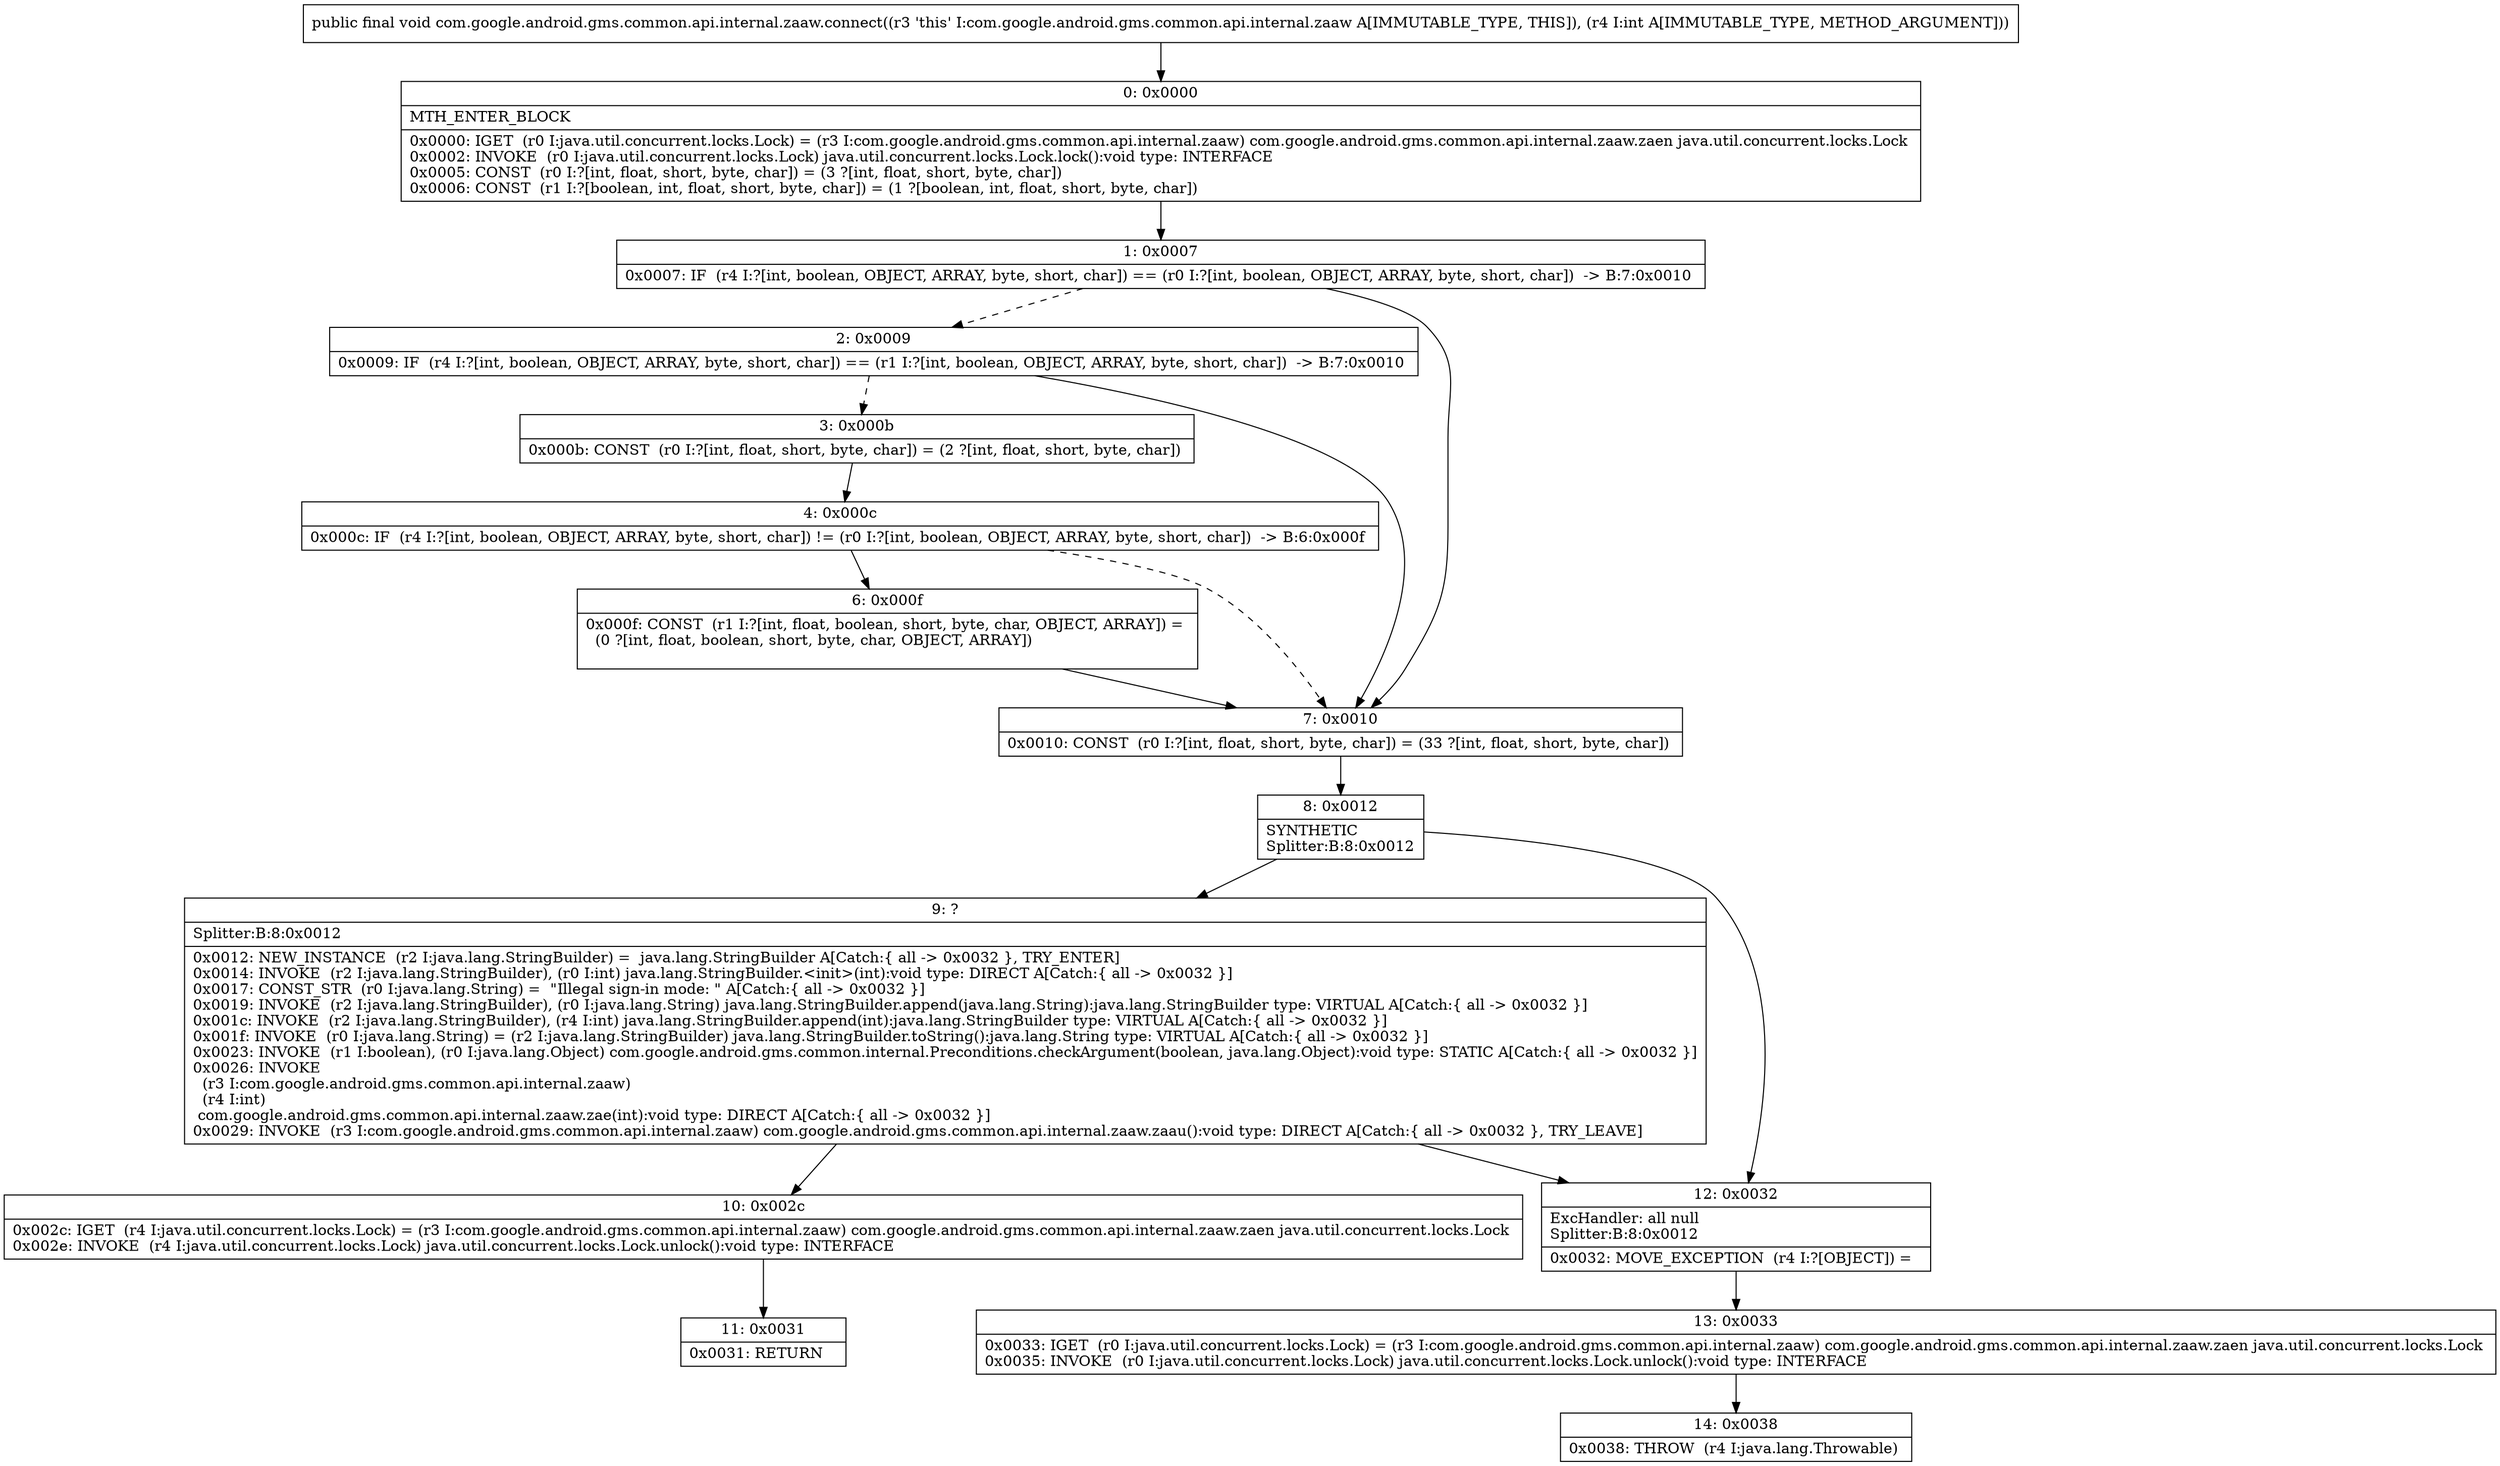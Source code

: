digraph "CFG forcom.google.android.gms.common.api.internal.zaaw.connect(I)V" {
Node_0 [shape=record,label="{0\:\ 0x0000|MTH_ENTER_BLOCK\l|0x0000: IGET  (r0 I:java.util.concurrent.locks.Lock) = (r3 I:com.google.android.gms.common.api.internal.zaaw) com.google.android.gms.common.api.internal.zaaw.zaen java.util.concurrent.locks.Lock \l0x0002: INVOKE  (r0 I:java.util.concurrent.locks.Lock) java.util.concurrent.locks.Lock.lock():void type: INTERFACE \l0x0005: CONST  (r0 I:?[int, float, short, byte, char]) = (3 ?[int, float, short, byte, char]) \l0x0006: CONST  (r1 I:?[boolean, int, float, short, byte, char]) = (1 ?[boolean, int, float, short, byte, char]) \l}"];
Node_1 [shape=record,label="{1\:\ 0x0007|0x0007: IF  (r4 I:?[int, boolean, OBJECT, ARRAY, byte, short, char]) == (r0 I:?[int, boolean, OBJECT, ARRAY, byte, short, char])  \-\> B:7:0x0010 \l}"];
Node_2 [shape=record,label="{2\:\ 0x0009|0x0009: IF  (r4 I:?[int, boolean, OBJECT, ARRAY, byte, short, char]) == (r1 I:?[int, boolean, OBJECT, ARRAY, byte, short, char])  \-\> B:7:0x0010 \l}"];
Node_3 [shape=record,label="{3\:\ 0x000b|0x000b: CONST  (r0 I:?[int, float, short, byte, char]) = (2 ?[int, float, short, byte, char]) \l}"];
Node_4 [shape=record,label="{4\:\ 0x000c|0x000c: IF  (r4 I:?[int, boolean, OBJECT, ARRAY, byte, short, char]) != (r0 I:?[int, boolean, OBJECT, ARRAY, byte, short, char])  \-\> B:6:0x000f \l}"];
Node_6 [shape=record,label="{6\:\ 0x000f|0x000f: CONST  (r1 I:?[int, float, boolean, short, byte, char, OBJECT, ARRAY]) = \l  (0 ?[int, float, boolean, short, byte, char, OBJECT, ARRAY])\l \l}"];
Node_7 [shape=record,label="{7\:\ 0x0010|0x0010: CONST  (r0 I:?[int, float, short, byte, char]) = (33 ?[int, float, short, byte, char]) \l}"];
Node_8 [shape=record,label="{8\:\ 0x0012|SYNTHETIC\lSplitter:B:8:0x0012\l}"];
Node_9 [shape=record,label="{9\:\ ?|Splitter:B:8:0x0012\l|0x0012: NEW_INSTANCE  (r2 I:java.lang.StringBuilder) =  java.lang.StringBuilder A[Catch:\{ all \-\> 0x0032 \}, TRY_ENTER]\l0x0014: INVOKE  (r2 I:java.lang.StringBuilder), (r0 I:int) java.lang.StringBuilder.\<init\>(int):void type: DIRECT A[Catch:\{ all \-\> 0x0032 \}]\l0x0017: CONST_STR  (r0 I:java.lang.String) =  \"Illegal sign\-in mode: \" A[Catch:\{ all \-\> 0x0032 \}]\l0x0019: INVOKE  (r2 I:java.lang.StringBuilder), (r0 I:java.lang.String) java.lang.StringBuilder.append(java.lang.String):java.lang.StringBuilder type: VIRTUAL A[Catch:\{ all \-\> 0x0032 \}]\l0x001c: INVOKE  (r2 I:java.lang.StringBuilder), (r4 I:int) java.lang.StringBuilder.append(int):java.lang.StringBuilder type: VIRTUAL A[Catch:\{ all \-\> 0x0032 \}]\l0x001f: INVOKE  (r0 I:java.lang.String) = (r2 I:java.lang.StringBuilder) java.lang.StringBuilder.toString():java.lang.String type: VIRTUAL A[Catch:\{ all \-\> 0x0032 \}]\l0x0023: INVOKE  (r1 I:boolean), (r0 I:java.lang.Object) com.google.android.gms.common.internal.Preconditions.checkArgument(boolean, java.lang.Object):void type: STATIC A[Catch:\{ all \-\> 0x0032 \}]\l0x0026: INVOKE  \l  (r3 I:com.google.android.gms.common.api.internal.zaaw)\l  (r4 I:int)\l com.google.android.gms.common.api.internal.zaaw.zae(int):void type: DIRECT A[Catch:\{ all \-\> 0x0032 \}]\l0x0029: INVOKE  (r3 I:com.google.android.gms.common.api.internal.zaaw) com.google.android.gms.common.api.internal.zaaw.zaau():void type: DIRECT A[Catch:\{ all \-\> 0x0032 \}, TRY_LEAVE]\l}"];
Node_10 [shape=record,label="{10\:\ 0x002c|0x002c: IGET  (r4 I:java.util.concurrent.locks.Lock) = (r3 I:com.google.android.gms.common.api.internal.zaaw) com.google.android.gms.common.api.internal.zaaw.zaen java.util.concurrent.locks.Lock \l0x002e: INVOKE  (r4 I:java.util.concurrent.locks.Lock) java.util.concurrent.locks.Lock.unlock():void type: INTERFACE \l}"];
Node_11 [shape=record,label="{11\:\ 0x0031|0x0031: RETURN   \l}"];
Node_12 [shape=record,label="{12\:\ 0x0032|ExcHandler: all null\lSplitter:B:8:0x0012\l|0x0032: MOVE_EXCEPTION  (r4 I:?[OBJECT]) =  \l}"];
Node_13 [shape=record,label="{13\:\ 0x0033|0x0033: IGET  (r0 I:java.util.concurrent.locks.Lock) = (r3 I:com.google.android.gms.common.api.internal.zaaw) com.google.android.gms.common.api.internal.zaaw.zaen java.util.concurrent.locks.Lock \l0x0035: INVOKE  (r0 I:java.util.concurrent.locks.Lock) java.util.concurrent.locks.Lock.unlock():void type: INTERFACE \l}"];
Node_14 [shape=record,label="{14\:\ 0x0038|0x0038: THROW  (r4 I:java.lang.Throwable) \l}"];
MethodNode[shape=record,label="{public final void com.google.android.gms.common.api.internal.zaaw.connect((r3 'this' I:com.google.android.gms.common.api.internal.zaaw A[IMMUTABLE_TYPE, THIS]), (r4 I:int A[IMMUTABLE_TYPE, METHOD_ARGUMENT])) }"];
MethodNode -> Node_0;
Node_0 -> Node_1;
Node_1 -> Node_2[style=dashed];
Node_1 -> Node_7;
Node_2 -> Node_3[style=dashed];
Node_2 -> Node_7;
Node_3 -> Node_4;
Node_4 -> Node_6;
Node_4 -> Node_7[style=dashed];
Node_6 -> Node_7;
Node_7 -> Node_8;
Node_8 -> Node_9;
Node_8 -> Node_12;
Node_9 -> Node_10;
Node_9 -> Node_12;
Node_10 -> Node_11;
Node_12 -> Node_13;
Node_13 -> Node_14;
}

